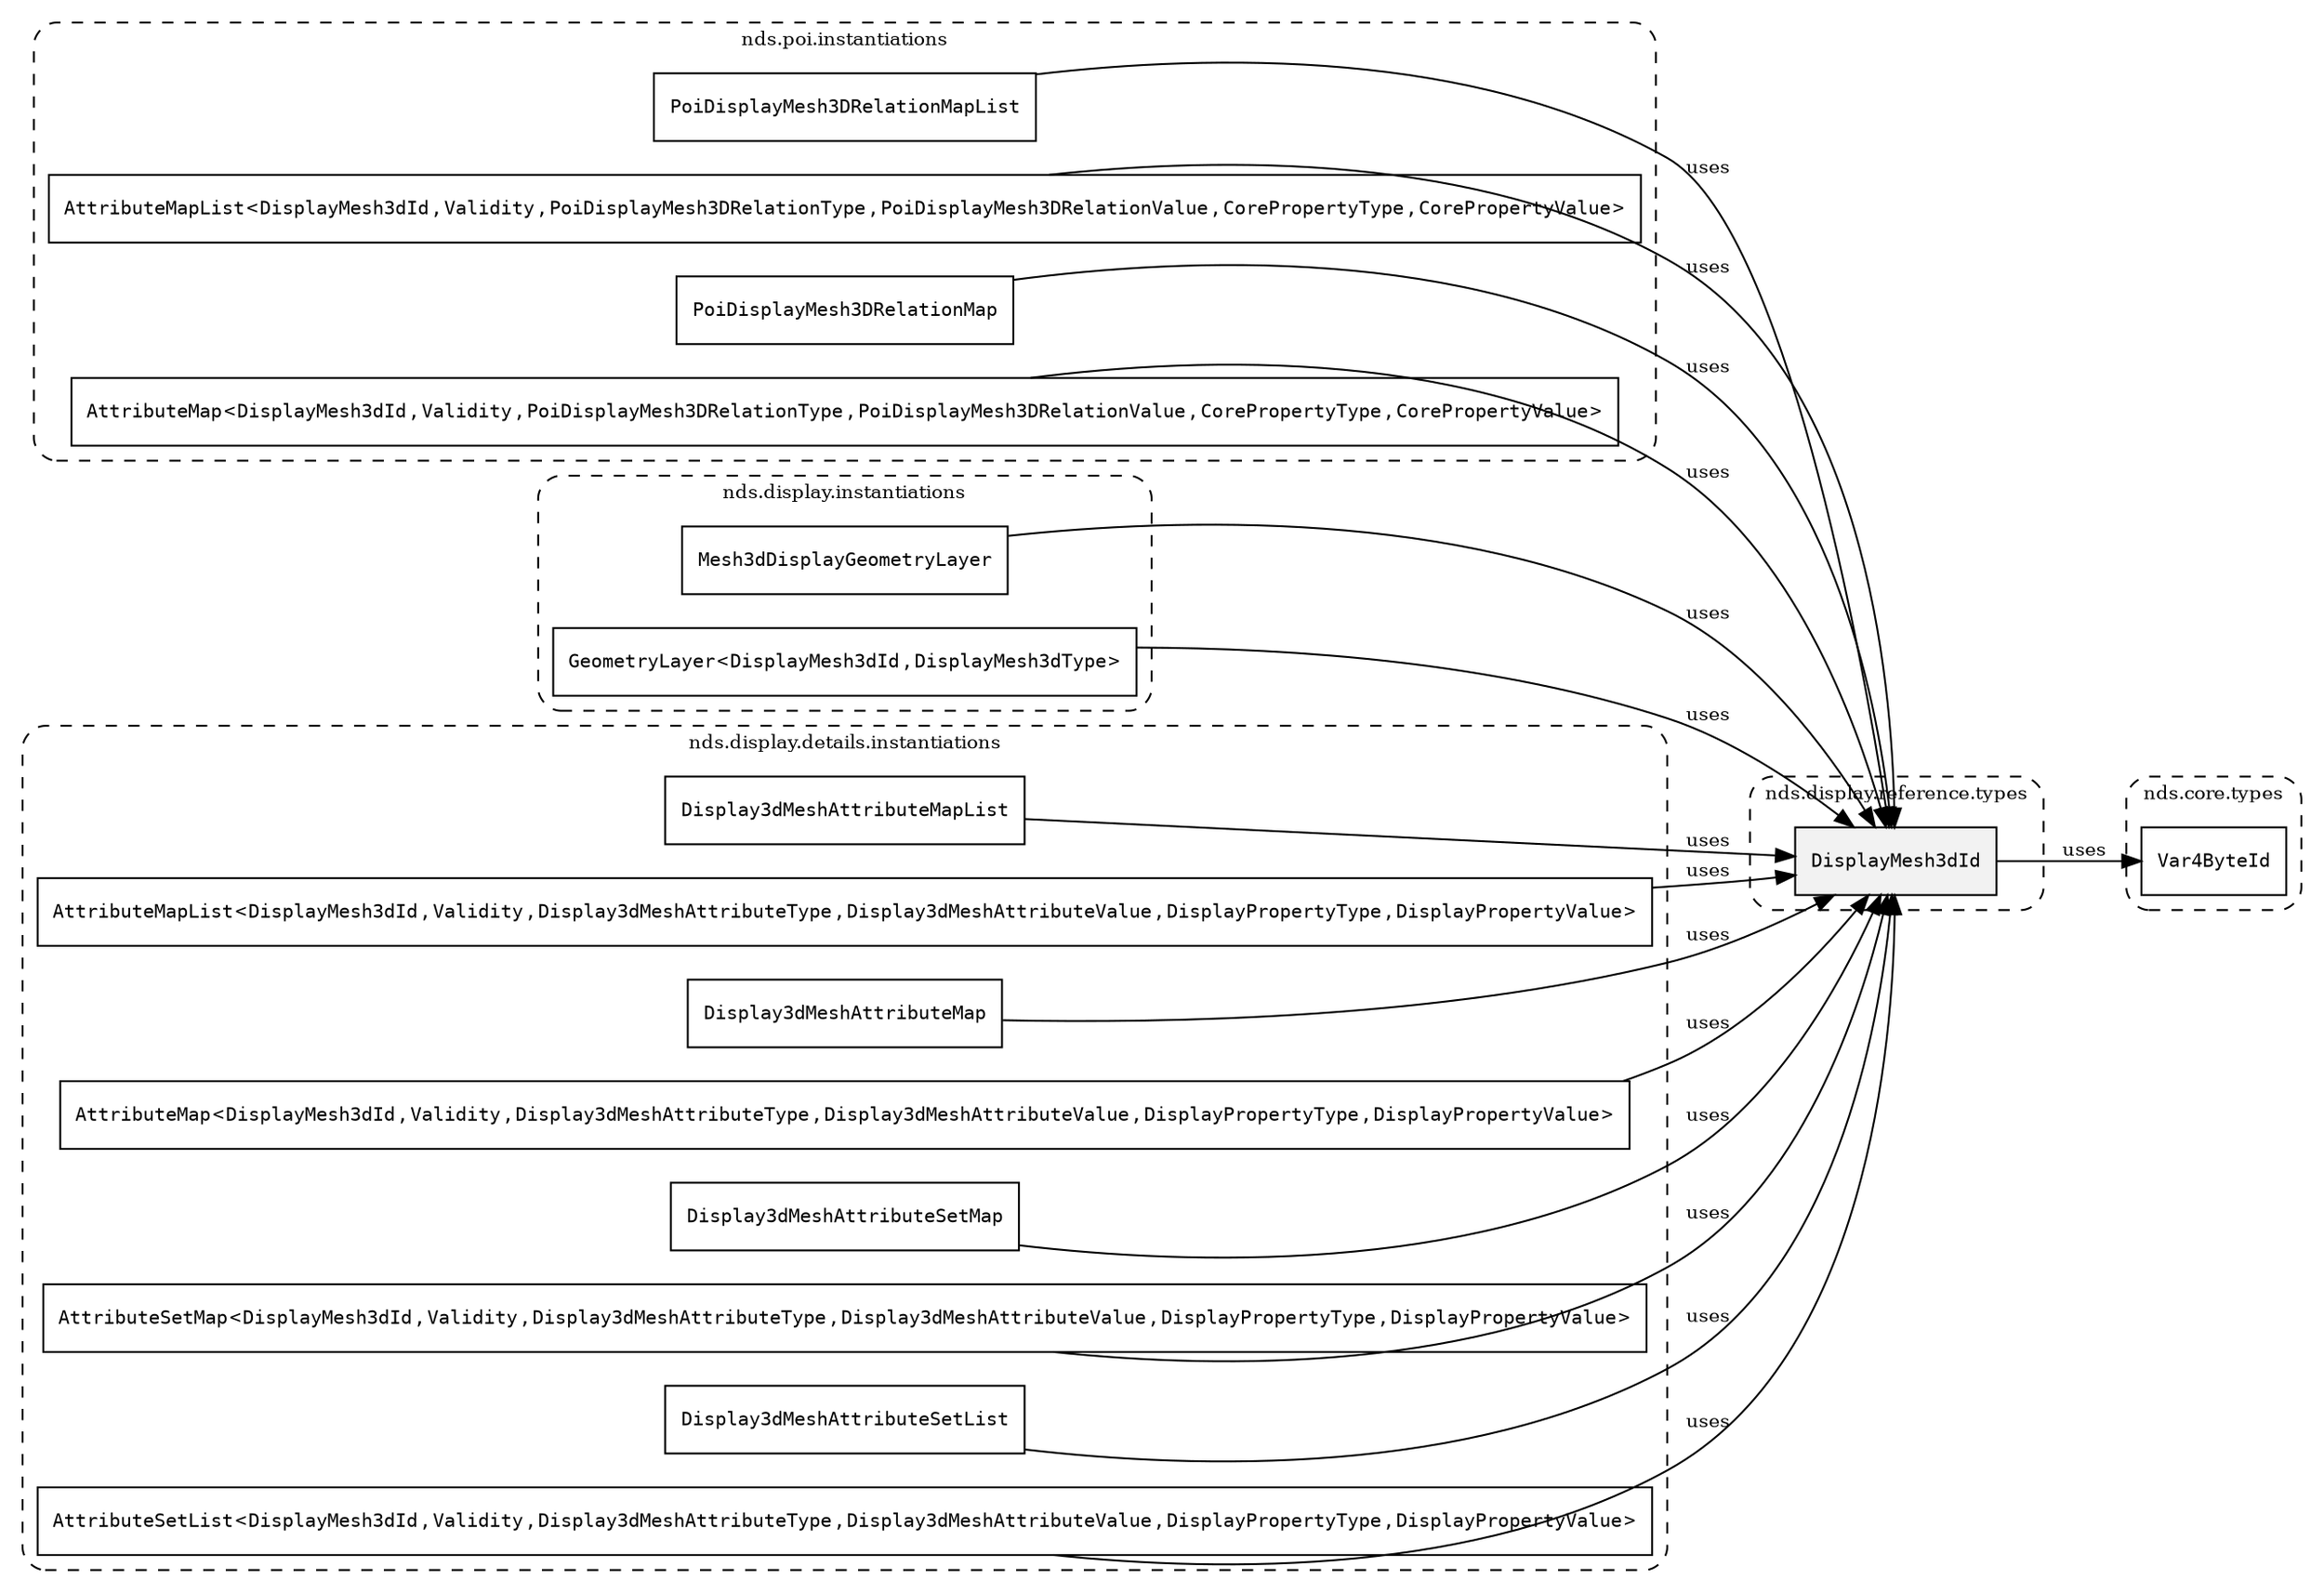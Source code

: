 /**
 * This dot file creates symbol collaboration diagram for DisplayMesh3dId.
 */
digraph ZSERIO
{
    node [shape=box, fontsize=10];
    rankdir="LR";
    fontsize=10;
    tooltip="DisplayMesh3dId collaboration diagram";

    subgraph "cluster_nds.display.reference.types"
    {
        style="dashed, rounded";
        label="nds.display.reference.types";
        tooltip="Package nds.display.reference.types";
        href="../../../content/packages/nds.display.reference.types.html#Package-nds-display-reference-types";
        target="_parent";

        "DisplayMesh3dId" [style="filled", fillcolor="#0000000D", target="_parent", label=<<font face="monospace"><table align="center" border="0" cellspacing="0" cellpadding="0"><tr><td href="../../../content/packages/nds.display.reference.types.html#Subtype-DisplayMesh3dId" title="Subtype defined in nds.display.reference.types">DisplayMesh3dId</td></tr></table></font>>];
    }

    subgraph "cluster_nds.core.types"
    {
        style="dashed, rounded";
        label="nds.core.types";
        tooltip="Package nds.core.types";
        href="../../../content/packages/nds.core.types.html#Package-nds-core-types";
        target="_parent";

        "Var4ByteId" [target="_parent", label=<<font face="monospace"><table align="center" border="0" cellspacing="0" cellpadding="0"><tr><td href="../../../content/packages/nds.core.types.html#Structure-Var4ByteId" title="Structure defined in nds.core.types">Var4ByteId</td></tr></table></font>>];
    }

    subgraph "cluster_nds.poi.instantiations"
    {
        style="dashed, rounded";
        label="nds.poi.instantiations";
        tooltip="Package nds.poi.instantiations";
        href="../../../content/packages/nds.poi.instantiations.html#Package-nds-poi-instantiations";
        target="_parent";

        "PoiDisplayMesh3DRelationMapList" [target="_parent", label=<<font face="monospace"><table align="center" border="0" cellspacing="0" cellpadding="0"><tr><td href="../../../content/packages/nds.poi.instantiations.html#InstantiateType-PoiDisplayMesh3DRelationMapList" title="InstantiateType defined in nds.poi.instantiations">PoiDisplayMesh3DRelationMapList</td></tr></table></font>>];
        "AttributeMapList&lt;DisplayMesh3dId,Validity,PoiDisplayMesh3DRelationType,PoiDisplayMesh3DRelationValue,CorePropertyType,CorePropertyValue&gt;" [target="_parent", label=<<font face="monospace"><table align="center" border="0" cellspacing="0" cellpadding="0"><tr><td href="../../../content/packages/nds.core.attributemap.html#Structure-AttributeMapList" title="Structure defined in nds.core.attributemap">AttributeMapList</td><td>&lt;</td><td><table align="center" border="0" cellspacing="0" cellpadding="0"><tr><td href="../../../content/packages/nds.display.reference.types.html#Subtype-DisplayMesh3dId" title="Subtype defined in nds.display.reference.types">DisplayMesh3dId</td></tr></table></td><td>,</td><td><table align="center" border="0" cellspacing="0" cellpadding="0"><tr><td href="../../../content/packages/nds.core.attributemap.html#Structure-Validity" title="Structure defined in nds.core.attributemap">Validity</td></tr></table></td><td>,</td><td><table align="center" border="0" cellspacing="0" cellpadding="0"><tr><td href="../../../content/packages/nds.poi.poi.html#Enum-PoiDisplayMesh3DRelationType" title="Enum defined in nds.poi.poi">PoiDisplayMesh3DRelationType</td></tr></table></td><td>,</td><td><table align="center" border="0" cellspacing="0" cellpadding="0"><tr><td href="../../../content/packages/nds.poi.poi.html#Choice-PoiDisplayMesh3DRelationValue" title="Choice defined in nds.poi.poi">PoiDisplayMesh3DRelationValue</td></tr></table></td><td>,</td><td><table align="center" border="0" cellspacing="0" cellpadding="0"><tr><td href="../../../content/packages/nds.core.properties.html#Enum-CorePropertyType" title="Enum defined in nds.core.properties">CorePropertyType</td></tr></table></td><td>,</td><td><table align="center" border="0" cellspacing="0" cellpadding="0"><tr><td href="../../../content/packages/nds.core.properties.html#Choice-CorePropertyValue" title="Choice defined in nds.core.properties">CorePropertyValue</td></tr></table></td><td>&gt;</td></tr></table></font>>];
        "PoiDisplayMesh3DRelationMap" [target="_parent", label=<<font face="monospace"><table align="center" border="0" cellspacing="0" cellpadding="0"><tr><td href="../../../content/packages/nds.poi.instantiations.html#InstantiateType-PoiDisplayMesh3DRelationMap" title="InstantiateType defined in nds.poi.instantiations">PoiDisplayMesh3DRelationMap</td></tr></table></font>>];
        "AttributeMap&lt;DisplayMesh3dId,Validity,PoiDisplayMesh3DRelationType,PoiDisplayMesh3DRelationValue,CorePropertyType,CorePropertyValue&gt;" [target="_parent", label=<<font face="monospace"><table align="center" border="0" cellspacing="0" cellpadding="0"><tr><td href="../../../content/packages/nds.core.attributemap.html#Structure-AttributeMap" title="Structure defined in nds.core.attributemap">AttributeMap</td><td>&lt;</td><td><table align="center" border="0" cellspacing="0" cellpadding="0"><tr><td href="../../../content/packages/nds.display.reference.types.html#Subtype-DisplayMesh3dId" title="Subtype defined in nds.display.reference.types">DisplayMesh3dId</td></tr></table></td><td>,</td><td><table align="center" border="0" cellspacing="0" cellpadding="0"><tr><td href="../../../content/packages/nds.core.attributemap.html#Structure-Validity" title="Structure defined in nds.core.attributemap">Validity</td></tr></table></td><td>,</td><td><table align="center" border="0" cellspacing="0" cellpadding="0"><tr><td href="../../../content/packages/nds.poi.poi.html#Enum-PoiDisplayMesh3DRelationType" title="Enum defined in nds.poi.poi">PoiDisplayMesh3DRelationType</td></tr></table></td><td>,</td><td><table align="center" border="0" cellspacing="0" cellpadding="0"><tr><td href="../../../content/packages/nds.poi.poi.html#Choice-PoiDisplayMesh3DRelationValue" title="Choice defined in nds.poi.poi">PoiDisplayMesh3DRelationValue</td></tr></table></td><td>,</td><td><table align="center" border="0" cellspacing="0" cellpadding="0"><tr><td href="../../../content/packages/nds.core.properties.html#Enum-CorePropertyType" title="Enum defined in nds.core.properties">CorePropertyType</td></tr></table></td><td>,</td><td><table align="center" border="0" cellspacing="0" cellpadding="0"><tr><td href="../../../content/packages/nds.core.properties.html#Choice-CorePropertyValue" title="Choice defined in nds.core.properties">CorePropertyValue</td></tr></table></td><td>&gt;</td></tr></table></font>>];
    }

    subgraph "cluster_nds.display.instantiations"
    {
        style="dashed, rounded";
        label="nds.display.instantiations";
        tooltip="Package nds.display.instantiations";
        href="../../../content/packages/nds.display.instantiations.html#Package-nds-display-instantiations";
        target="_parent";

        "Mesh3dDisplayGeometryLayer" [target="_parent", label=<<font face="monospace"><table align="center" border="0" cellspacing="0" cellpadding="0"><tr><td href="../../../content/packages/nds.display.instantiations.html#InstantiateType-Mesh3dDisplayGeometryLayer" title="InstantiateType defined in nds.display.instantiations">Mesh3dDisplayGeometryLayer</td></tr></table></font>>];
        "GeometryLayer&lt;DisplayMesh3dId,DisplayMesh3dType&gt;" [target="_parent", label=<<font face="monospace"><table align="center" border="0" cellspacing="0" cellpadding="0"><tr><td href="../../../content/packages/nds.core.geometry.html#Structure-GeometryLayer" title="Structure defined in nds.core.geometry">GeometryLayer</td><td>&lt;</td><td><table align="center" border="0" cellspacing="0" cellpadding="0"><tr><td href="../../../content/packages/nds.display.reference.types.html#Subtype-DisplayMesh3dId" title="Subtype defined in nds.display.reference.types">DisplayMesh3dId</td></tr></table></td><td>,</td><td><table align="center" border="0" cellspacing="0" cellpadding="0"><tr><td href="../../../content/packages/nds.display.types.html#Enum-DisplayMesh3dType" title="Enum defined in nds.display.types">DisplayMesh3dType</td></tr></table></td><td>&gt;</td></tr></table></font>>];
    }

    subgraph "cluster_nds.display.details.instantiations"
    {
        style="dashed, rounded";
        label="nds.display.details.instantiations";
        tooltip="Package nds.display.details.instantiations";
        href="../../../content/packages/nds.display.details.instantiations.html#Package-nds-display-details-instantiations";
        target="_parent";

        "Display3dMeshAttributeMapList" [target="_parent", label=<<font face="monospace"><table align="center" border="0" cellspacing="0" cellpadding="0"><tr><td href="../../../content/packages/nds.display.details.instantiations.html#InstantiateType-Display3dMeshAttributeMapList" title="InstantiateType defined in nds.display.details.instantiations">Display3dMeshAttributeMapList</td></tr></table></font>>];
        "AttributeMapList&lt;DisplayMesh3dId,Validity,Display3dMeshAttributeType,Display3dMeshAttributeValue,DisplayPropertyType,DisplayPropertyValue&gt;" [target="_parent", label=<<font face="monospace"><table align="center" border="0" cellspacing="0" cellpadding="0"><tr><td href="../../../content/packages/nds.core.attributemap.html#Structure-AttributeMapList" title="Structure defined in nds.core.attributemap">AttributeMapList</td><td>&lt;</td><td><table align="center" border="0" cellspacing="0" cellpadding="0"><tr><td href="../../../content/packages/nds.display.reference.types.html#Subtype-DisplayMesh3dId" title="Subtype defined in nds.display.reference.types">DisplayMesh3dId</td></tr></table></td><td>,</td><td><table align="center" border="0" cellspacing="0" cellpadding="0"><tr><td href="../../../content/packages/nds.core.attributemap.html#Structure-Validity" title="Structure defined in nds.core.attributemap">Validity</td></tr></table></td><td>,</td><td><table align="center" border="0" cellspacing="0" cellpadding="0"><tr><td href="../../../content/packages/nds.display.details.attributes.html#Enum-Display3dMeshAttributeType" title="Enum defined in nds.display.details.attributes">Display3dMeshAttributeType</td></tr></table></td><td>,</td><td><table align="center" border="0" cellspacing="0" cellpadding="0"><tr><td href="../../../content/packages/nds.display.details.attributes.html#Choice-Display3dMeshAttributeValue" title="Choice defined in nds.display.details.attributes">Display3dMeshAttributeValue</td></tr></table></td><td>,</td><td><table align="center" border="0" cellspacing="0" cellpadding="0"><tr><td href="../../../content/packages/nds.display.details.properties.html#Structure-DisplayPropertyType" title="Structure defined in nds.display.details.properties">DisplayPropertyType</td></tr></table></td><td>,</td><td><table align="center" border="0" cellspacing="0" cellpadding="0"><tr><td href="../../../content/packages/nds.display.details.properties.html#Structure-DisplayPropertyValue" title="Structure defined in nds.display.details.properties">DisplayPropertyValue</td></tr></table></td><td>&gt;</td></tr></table></font>>];
        "Display3dMeshAttributeMap" [target="_parent", label=<<font face="monospace"><table align="center" border="0" cellspacing="0" cellpadding="0"><tr><td href="../../../content/packages/nds.display.details.instantiations.html#InstantiateType-Display3dMeshAttributeMap" title="InstantiateType defined in nds.display.details.instantiations">Display3dMeshAttributeMap</td></tr></table></font>>];
        "AttributeMap&lt;DisplayMesh3dId,Validity,Display3dMeshAttributeType,Display3dMeshAttributeValue,DisplayPropertyType,DisplayPropertyValue&gt;" [target="_parent", label=<<font face="monospace"><table align="center" border="0" cellspacing="0" cellpadding="0"><tr><td href="../../../content/packages/nds.core.attributemap.html#Structure-AttributeMap" title="Structure defined in nds.core.attributemap">AttributeMap</td><td>&lt;</td><td><table align="center" border="0" cellspacing="0" cellpadding="0"><tr><td href="../../../content/packages/nds.display.reference.types.html#Subtype-DisplayMesh3dId" title="Subtype defined in nds.display.reference.types">DisplayMesh3dId</td></tr></table></td><td>,</td><td><table align="center" border="0" cellspacing="0" cellpadding="0"><tr><td href="../../../content/packages/nds.core.attributemap.html#Structure-Validity" title="Structure defined in nds.core.attributemap">Validity</td></tr></table></td><td>,</td><td><table align="center" border="0" cellspacing="0" cellpadding="0"><tr><td href="../../../content/packages/nds.display.details.attributes.html#Enum-Display3dMeshAttributeType" title="Enum defined in nds.display.details.attributes">Display3dMeshAttributeType</td></tr></table></td><td>,</td><td><table align="center" border="0" cellspacing="0" cellpadding="0"><tr><td href="../../../content/packages/nds.display.details.attributes.html#Choice-Display3dMeshAttributeValue" title="Choice defined in nds.display.details.attributes">Display3dMeshAttributeValue</td></tr></table></td><td>,</td><td><table align="center" border="0" cellspacing="0" cellpadding="0"><tr><td href="../../../content/packages/nds.display.details.properties.html#Structure-DisplayPropertyType" title="Structure defined in nds.display.details.properties">DisplayPropertyType</td></tr></table></td><td>,</td><td><table align="center" border="0" cellspacing="0" cellpadding="0"><tr><td href="../../../content/packages/nds.display.details.properties.html#Structure-DisplayPropertyValue" title="Structure defined in nds.display.details.properties">DisplayPropertyValue</td></tr></table></td><td>&gt;</td></tr></table></font>>];
        "Display3dMeshAttributeSetMap" [target="_parent", label=<<font face="monospace"><table align="center" border="0" cellspacing="0" cellpadding="0"><tr><td href="../../../content/packages/nds.display.details.instantiations.html#InstantiateType-Display3dMeshAttributeSetMap" title="InstantiateType defined in nds.display.details.instantiations">Display3dMeshAttributeSetMap</td></tr></table></font>>];
        "AttributeSetMap&lt;DisplayMesh3dId,Validity,Display3dMeshAttributeType,Display3dMeshAttributeValue,DisplayPropertyType,DisplayPropertyValue&gt;" [target="_parent", label=<<font face="monospace"><table align="center" border="0" cellspacing="0" cellpadding="0"><tr><td href="../../../content/packages/nds.core.attributemap.html#Structure-AttributeSetMap" title="Structure defined in nds.core.attributemap">AttributeSetMap</td><td>&lt;</td><td><table align="center" border="0" cellspacing="0" cellpadding="0"><tr><td href="../../../content/packages/nds.display.reference.types.html#Subtype-DisplayMesh3dId" title="Subtype defined in nds.display.reference.types">DisplayMesh3dId</td></tr></table></td><td>,</td><td><table align="center" border="0" cellspacing="0" cellpadding="0"><tr><td href="../../../content/packages/nds.core.attributemap.html#Structure-Validity" title="Structure defined in nds.core.attributemap">Validity</td></tr></table></td><td>,</td><td><table align="center" border="0" cellspacing="0" cellpadding="0"><tr><td href="../../../content/packages/nds.display.details.attributes.html#Enum-Display3dMeshAttributeType" title="Enum defined in nds.display.details.attributes">Display3dMeshAttributeType</td></tr></table></td><td>,</td><td><table align="center" border="0" cellspacing="0" cellpadding="0"><tr><td href="../../../content/packages/nds.display.details.attributes.html#Choice-Display3dMeshAttributeValue" title="Choice defined in nds.display.details.attributes">Display3dMeshAttributeValue</td></tr></table></td><td>,</td><td><table align="center" border="0" cellspacing="0" cellpadding="0"><tr><td href="../../../content/packages/nds.display.details.properties.html#Structure-DisplayPropertyType" title="Structure defined in nds.display.details.properties">DisplayPropertyType</td></tr></table></td><td>,</td><td><table align="center" border="0" cellspacing="0" cellpadding="0"><tr><td href="../../../content/packages/nds.display.details.properties.html#Structure-DisplayPropertyValue" title="Structure defined in nds.display.details.properties">DisplayPropertyValue</td></tr></table></td><td>&gt;</td></tr></table></font>>];
        "Display3dMeshAttributeSetList" [target="_parent", label=<<font face="monospace"><table align="center" border="0" cellspacing="0" cellpadding="0"><tr><td href="../../../content/packages/nds.display.details.instantiations.html#InstantiateType-Display3dMeshAttributeSetList" title="InstantiateType defined in nds.display.details.instantiations">Display3dMeshAttributeSetList</td></tr></table></font>>];
        "AttributeSetList&lt;DisplayMesh3dId,Validity,Display3dMeshAttributeType,Display3dMeshAttributeValue,DisplayPropertyType,DisplayPropertyValue&gt;" [target="_parent", label=<<font face="monospace"><table align="center" border="0" cellspacing="0" cellpadding="0"><tr><td href="../../../content/packages/nds.core.attributemap.html#Structure-AttributeSetList" title="Structure defined in nds.core.attributemap">AttributeSetList</td><td>&lt;</td><td><table align="center" border="0" cellspacing="0" cellpadding="0"><tr><td href="../../../content/packages/nds.display.reference.types.html#Subtype-DisplayMesh3dId" title="Subtype defined in nds.display.reference.types">DisplayMesh3dId</td></tr></table></td><td>,</td><td><table align="center" border="0" cellspacing="0" cellpadding="0"><tr><td href="../../../content/packages/nds.core.attributemap.html#Structure-Validity" title="Structure defined in nds.core.attributemap">Validity</td></tr></table></td><td>,</td><td><table align="center" border="0" cellspacing="0" cellpadding="0"><tr><td href="../../../content/packages/nds.display.details.attributes.html#Enum-Display3dMeshAttributeType" title="Enum defined in nds.display.details.attributes">Display3dMeshAttributeType</td></tr></table></td><td>,</td><td><table align="center" border="0" cellspacing="0" cellpadding="0"><tr><td href="../../../content/packages/nds.display.details.attributes.html#Choice-Display3dMeshAttributeValue" title="Choice defined in nds.display.details.attributes">Display3dMeshAttributeValue</td></tr></table></td><td>,</td><td><table align="center" border="0" cellspacing="0" cellpadding="0"><tr><td href="../../../content/packages/nds.display.details.properties.html#Structure-DisplayPropertyType" title="Structure defined in nds.display.details.properties">DisplayPropertyType</td></tr></table></td><td>,</td><td><table align="center" border="0" cellspacing="0" cellpadding="0"><tr><td href="../../../content/packages/nds.display.details.properties.html#Structure-DisplayPropertyValue" title="Structure defined in nds.display.details.properties">DisplayPropertyValue</td></tr></table></td><td>&gt;</td></tr></table></font>>];
    }

    "DisplayMesh3dId" -> "Var4ByteId" [label="uses", fontsize=10];
    "PoiDisplayMesh3DRelationMapList" -> "DisplayMesh3dId" [label="uses", fontsize=10];
    "AttributeMapList&lt;DisplayMesh3dId,Validity,PoiDisplayMesh3DRelationType,PoiDisplayMesh3DRelationValue,CorePropertyType,CorePropertyValue&gt;" -> "DisplayMesh3dId" [label="uses", fontsize=10];
    "PoiDisplayMesh3DRelationMap" -> "DisplayMesh3dId" [label="uses", fontsize=10];
    "AttributeMap&lt;DisplayMesh3dId,Validity,PoiDisplayMesh3DRelationType,PoiDisplayMesh3DRelationValue,CorePropertyType,CorePropertyValue&gt;" -> "DisplayMesh3dId" [label="uses", fontsize=10];
    "Mesh3dDisplayGeometryLayer" -> "DisplayMesh3dId" [label="uses", fontsize=10];
    "GeometryLayer&lt;DisplayMesh3dId,DisplayMesh3dType&gt;" -> "DisplayMesh3dId" [label="uses", fontsize=10];
    "Display3dMeshAttributeMapList" -> "DisplayMesh3dId" [label="uses", fontsize=10];
    "AttributeMapList&lt;DisplayMesh3dId,Validity,Display3dMeshAttributeType,Display3dMeshAttributeValue,DisplayPropertyType,DisplayPropertyValue&gt;" -> "DisplayMesh3dId" [label="uses", fontsize=10];
    "Display3dMeshAttributeMap" -> "DisplayMesh3dId" [label="uses", fontsize=10];
    "AttributeMap&lt;DisplayMesh3dId,Validity,Display3dMeshAttributeType,Display3dMeshAttributeValue,DisplayPropertyType,DisplayPropertyValue&gt;" -> "DisplayMesh3dId" [label="uses", fontsize=10];
    "Display3dMeshAttributeSetMap" -> "DisplayMesh3dId" [label="uses", fontsize=10];
    "AttributeSetMap&lt;DisplayMesh3dId,Validity,Display3dMeshAttributeType,Display3dMeshAttributeValue,DisplayPropertyType,DisplayPropertyValue&gt;" -> "DisplayMesh3dId" [label="uses", fontsize=10];
    "Display3dMeshAttributeSetList" -> "DisplayMesh3dId" [label="uses", fontsize=10];
    "AttributeSetList&lt;DisplayMesh3dId,Validity,Display3dMeshAttributeType,Display3dMeshAttributeValue,DisplayPropertyType,DisplayPropertyValue&gt;" -> "DisplayMesh3dId" [label="uses", fontsize=10];
}

